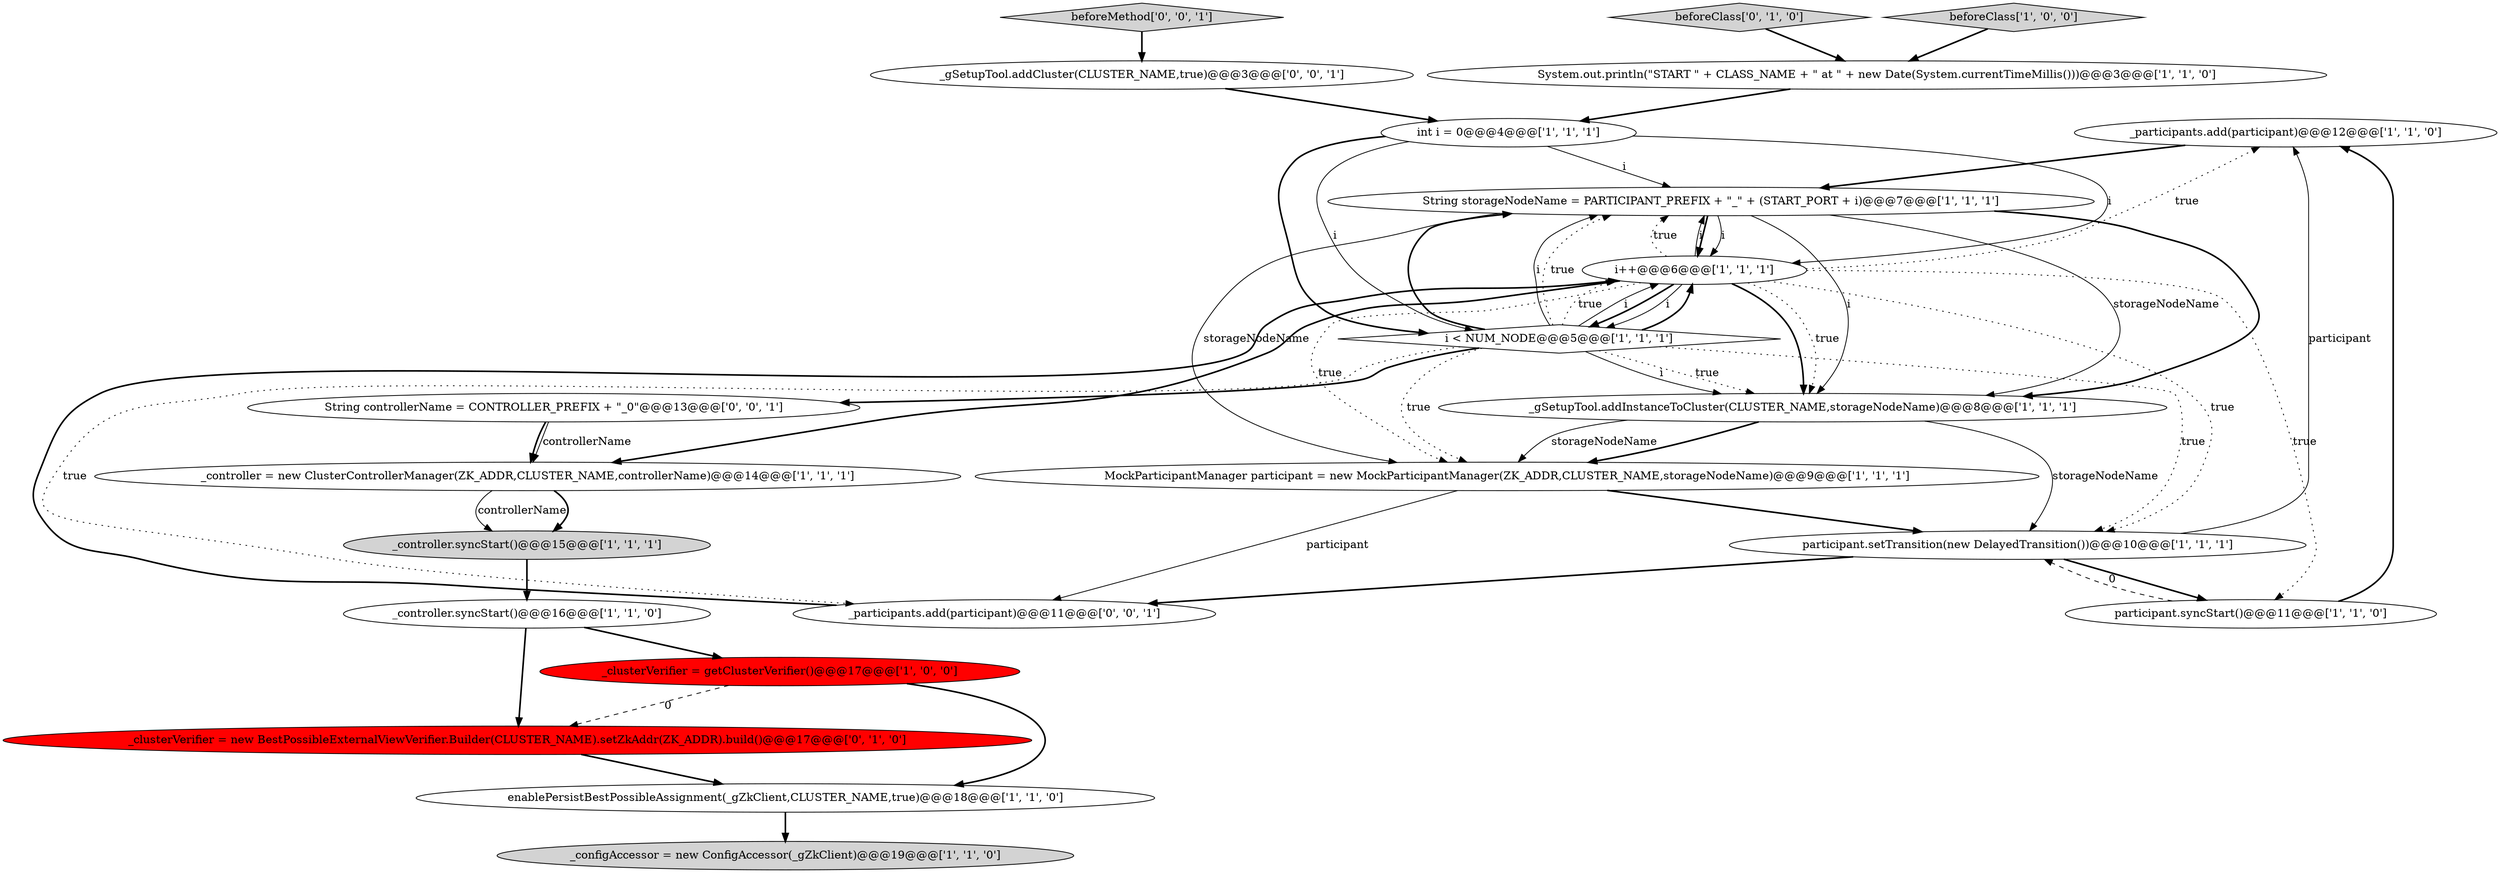 digraph {
11 [style = filled, label = "_participants.add(participant)@@@12@@@['1', '1', '0']", fillcolor = white, shape = ellipse image = "AAA0AAABBB1BBB"];
8 [style = filled, label = "i++@@@6@@@['1', '1', '1']", fillcolor = white, shape = ellipse image = "AAA0AAABBB1BBB"];
16 [style = filled, label = "MockParticipantManager participant = new MockParticipantManager(ZK_ADDR,CLUSTER_NAME,storageNodeName)@@@9@@@['1', '1', '1']", fillcolor = white, shape = ellipse image = "AAA0AAABBB1BBB"];
19 [style = filled, label = "_gSetupTool.addCluster(CLUSTER_NAME,true)@@@3@@@['0', '0', '1']", fillcolor = white, shape = ellipse image = "AAA0AAABBB3BBB"];
15 [style = filled, label = "int i = 0@@@4@@@['1', '1', '1']", fillcolor = white, shape = ellipse image = "AAA0AAABBB1BBB"];
3 [style = filled, label = "beforeClass['1', '0', '0']", fillcolor = lightgray, shape = diamond image = "AAA0AAABBB1BBB"];
20 [style = filled, label = "String controllerName = CONTROLLER_PREFIX + \"_0\"@@@13@@@['0', '0', '1']", fillcolor = white, shape = ellipse image = "AAA0AAABBB3BBB"];
18 [style = filled, label = "beforeClass['0', '1', '0']", fillcolor = lightgray, shape = diamond image = "AAA0AAABBB2BBB"];
10 [style = filled, label = "String storageNodeName = PARTICIPANT_PREFIX + \"_\" + (START_PORT + i)@@@7@@@['1', '1', '1']", fillcolor = white, shape = ellipse image = "AAA0AAABBB1BBB"];
1 [style = filled, label = "_controller.syncStart()@@@16@@@['1', '1', '0']", fillcolor = white, shape = ellipse image = "AAA0AAABBB1BBB"];
2 [style = filled, label = "enablePersistBestPossibleAssignment(_gZkClient,CLUSTER_NAME,true)@@@18@@@['1', '1', '0']", fillcolor = white, shape = ellipse image = "AAA0AAABBB1BBB"];
13 [style = filled, label = "_controller = new ClusterControllerManager(ZK_ADDR,CLUSTER_NAME,controllerName)@@@14@@@['1', '1', '1']", fillcolor = white, shape = ellipse image = "AAA0AAABBB1BBB"];
22 [style = filled, label = "beforeMethod['0', '0', '1']", fillcolor = lightgray, shape = diamond image = "AAA0AAABBB3BBB"];
17 [style = filled, label = "_clusterVerifier = new BestPossibleExternalViewVerifier.Builder(CLUSTER_NAME).setZkAddr(ZK_ADDR).build()@@@17@@@['0', '1', '0']", fillcolor = red, shape = ellipse image = "AAA1AAABBB2BBB"];
5 [style = filled, label = "System.out.println(\"START \" + CLASS_NAME + \" at \" + new Date(System.currentTimeMillis()))@@@3@@@['1', '1', '0']", fillcolor = white, shape = ellipse image = "AAA0AAABBB1BBB"];
9 [style = filled, label = "participant.setTransition(new DelayedTransition())@@@10@@@['1', '1', '1']", fillcolor = white, shape = ellipse image = "AAA0AAABBB1BBB"];
21 [style = filled, label = "_participants.add(participant)@@@11@@@['0', '0', '1']", fillcolor = white, shape = ellipse image = "AAA0AAABBB3BBB"];
6 [style = filled, label = "_gSetupTool.addInstanceToCluster(CLUSTER_NAME,storageNodeName)@@@8@@@['1', '1', '1']", fillcolor = white, shape = ellipse image = "AAA0AAABBB1BBB"];
0 [style = filled, label = "_clusterVerifier = getClusterVerifier()@@@17@@@['1', '0', '0']", fillcolor = red, shape = ellipse image = "AAA1AAABBB1BBB"];
4 [style = filled, label = "participant.syncStart()@@@11@@@['1', '1', '0']", fillcolor = white, shape = ellipse image = "AAA0AAABBB1BBB"];
14 [style = filled, label = "_configAccessor = new ConfigAccessor(_gZkClient)@@@19@@@['1', '1', '0']", fillcolor = lightgray, shape = ellipse image = "AAA0AAABBB1BBB"];
7 [style = filled, label = "i < NUM_NODE@@@5@@@['1', '1', '1']", fillcolor = white, shape = diamond image = "AAA0AAABBB1BBB"];
12 [style = filled, label = "_controller.syncStart()@@@15@@@['1', '1', '1']", fillcolor = lightgray, shape = ellipse image = "AAA0AAABBB1BBB"];
7->6 [style = dotted, label="true"];
20->13 [style = bold, label=""];
7->10 [style = dotted, label="true"];
15->7 [style = bold, label=""];
22->19 [style = bold, label=""];
7->10 [style = bold, label=""];
6->9 [style = solid, label="storageNodeName"];
10->8 [style = solid, label="i"];
9->4 [style = bold, label=""];
0->2 [style = bold, label=""];
20->13 [style = solid, label="controllerName"];
8->16 [style = dotted, label="true"];
21->8 [style = bold, label=""];
5->15 [style = bold, label=""];
8->6 [style = bold, label=""];
1->0 [style = bold, label=""];
7->20 [style = bold, label=""];
7->9 [style = dotted, label="true"];
8->10 [style = dotted, label="true"];
7->10 [style = solid, label="i"];
7->8 [style = bold, label=""];
12->1 [style = bold, label=""];
0->17 [style = dashed, label="0"];
10->6 [style = bold, label=""];
8->4 [style = dotted, label="true"];
10->6 [style = solid, label="i"];
13->12 [style = solid, label="controllerName"];
8->7 [style = bold, label=""];
1->17 [style = bold, label=""];
9->11 [style = solid, label="participant"];
16->21 [style = solid, label="participant"];
4->9 [style = dashed, label="0"];
3->5 [style = bold, label=""];
13->12 [style = bold, label=""];
8->6 [style = dotted, label="true"];
10->8 [style = bold, label=""];
17->2 [style = bold, label=""];
6->16 [style = bold, label=""];
11->10 [style = bold, label=""];
18->5 [style = bold, label=""];
2->14 [style = bold, label=""];
8->10 [style = solid, label="i"];
9->21 [style = bold, label=""];
6->16 [style = solid, label="storageNodeName"];
7->16 [style = dotted, label="true"];
15->8 [style = solid, label="i"];
8->11 [style = dotted, label="true"];
10->16 [style = solid, label="storageNodeName"];
7->6 [style = solid, label="i"];
8->9 [style = dotted, label="true"];
19->15 [style = bold, label=""];
4->11 [style = bold, label=""];
7->8 [style = dotted, label="true"];
7->8 [style = solid, label="i"];
8->7 [style = solid, label="i"];
10->6 [style = solid, label="storageNodeName"];
7->21 [style = dotted, label="true"];
15->7 [style = solid, label="i"];
16->9 [style = bold, label=""];
8->13 [style = bold, label=""];
15->10 [style = solid, label="i"];
}

